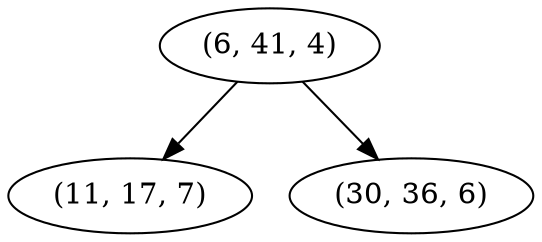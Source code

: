 digraph tree {
    "(6, 41, 4)";
    "(11, 17, 7)";
    "(30, 36, 6)";
    "(6, 41, 4)" -> "(11, 17, 7)";
    "(6, 41, 4)" -> "(30, 36, 6)";
}
